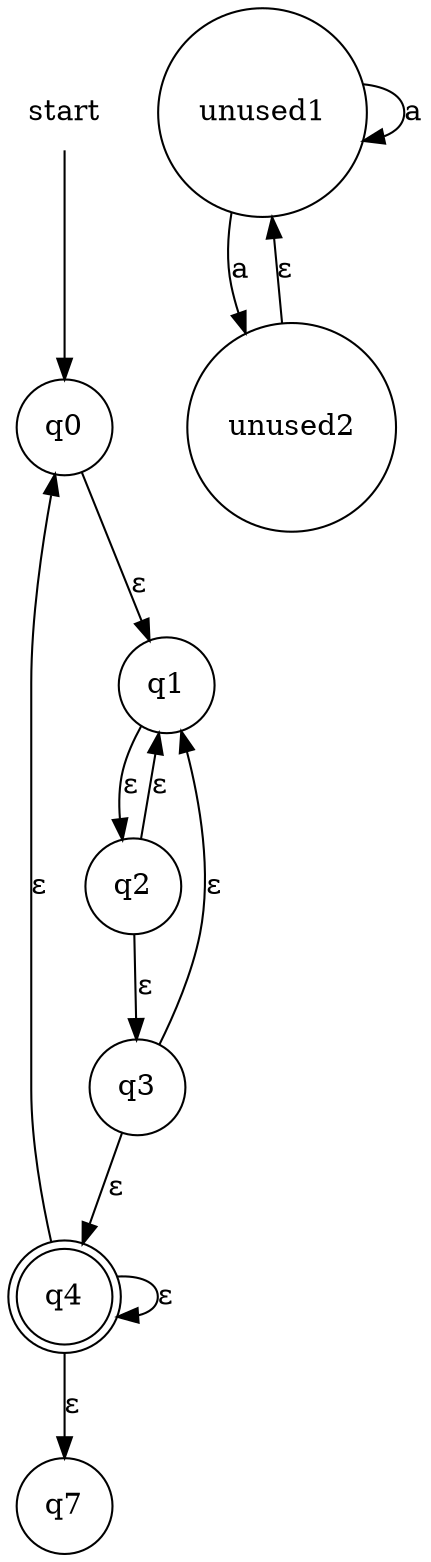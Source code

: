 digraph automaton {
    node [shape=none]; start;
    node [shape=doublecircle]; q4;
    node [shape=circle];
    start -> q0;
    q0 -> q1 [label="&epsilon;"];
    q1 -> q2 [label="&epsilon;"];
    q2 -> q1 [label="&epsilon;"];
    q2 -> q3 [label="&epsilon;"];
    q3 -> q1 [label="&epsilon;"];
    q3 -> q4 [label="&epsilon;"];
    q4 -> q0 [label="&epsilon;"];
    q4 -> q4 [label="&epsilon;"];
    q4 -> q7 [label="&epsilon;"];
    unused1 -> unused1 [label="a"];
    unused1 -> unused2 [label="a"];
    unused2 -> unused1 [label="&epsilon;"];
}
